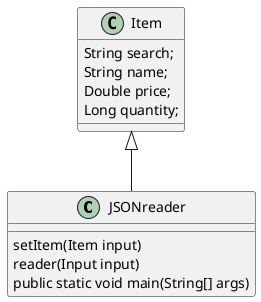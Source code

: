 @startuml

class JSONreader
{
setItem(Item input)
reader(Input input)
public static void main(String[] args)
}
class Item
{
    String search;
    String name;
    Double price;
    Long quantity;
}
Item <|-- JSONreader

@enduml